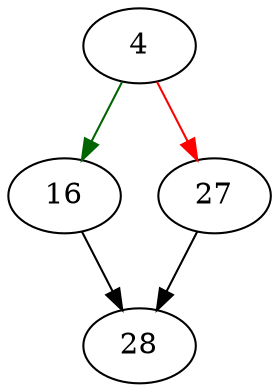 strict digraph "getFileMode" {
	// Node definitions.
	4 [entry=true];
	16;
	27;
	28;

	// Edge definitions.
	4 -> 16 [
		color=darkgreen
		cond=true
	];
	4 -> 27 [
		color=red
		cond=false
	];
	16 -> 28;
	27 -> 28;
}